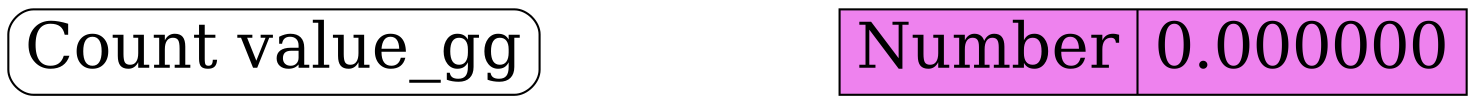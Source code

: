 digraph{
nodesep = 2;
splines = "ortho";
node [ shape=record, style = rounded, fontsize = 30];
cell_func [label = "Count value_gg"]cell_229 [label = "Number|0.000000"
 style = filled
 fillcolor = violet ]
}